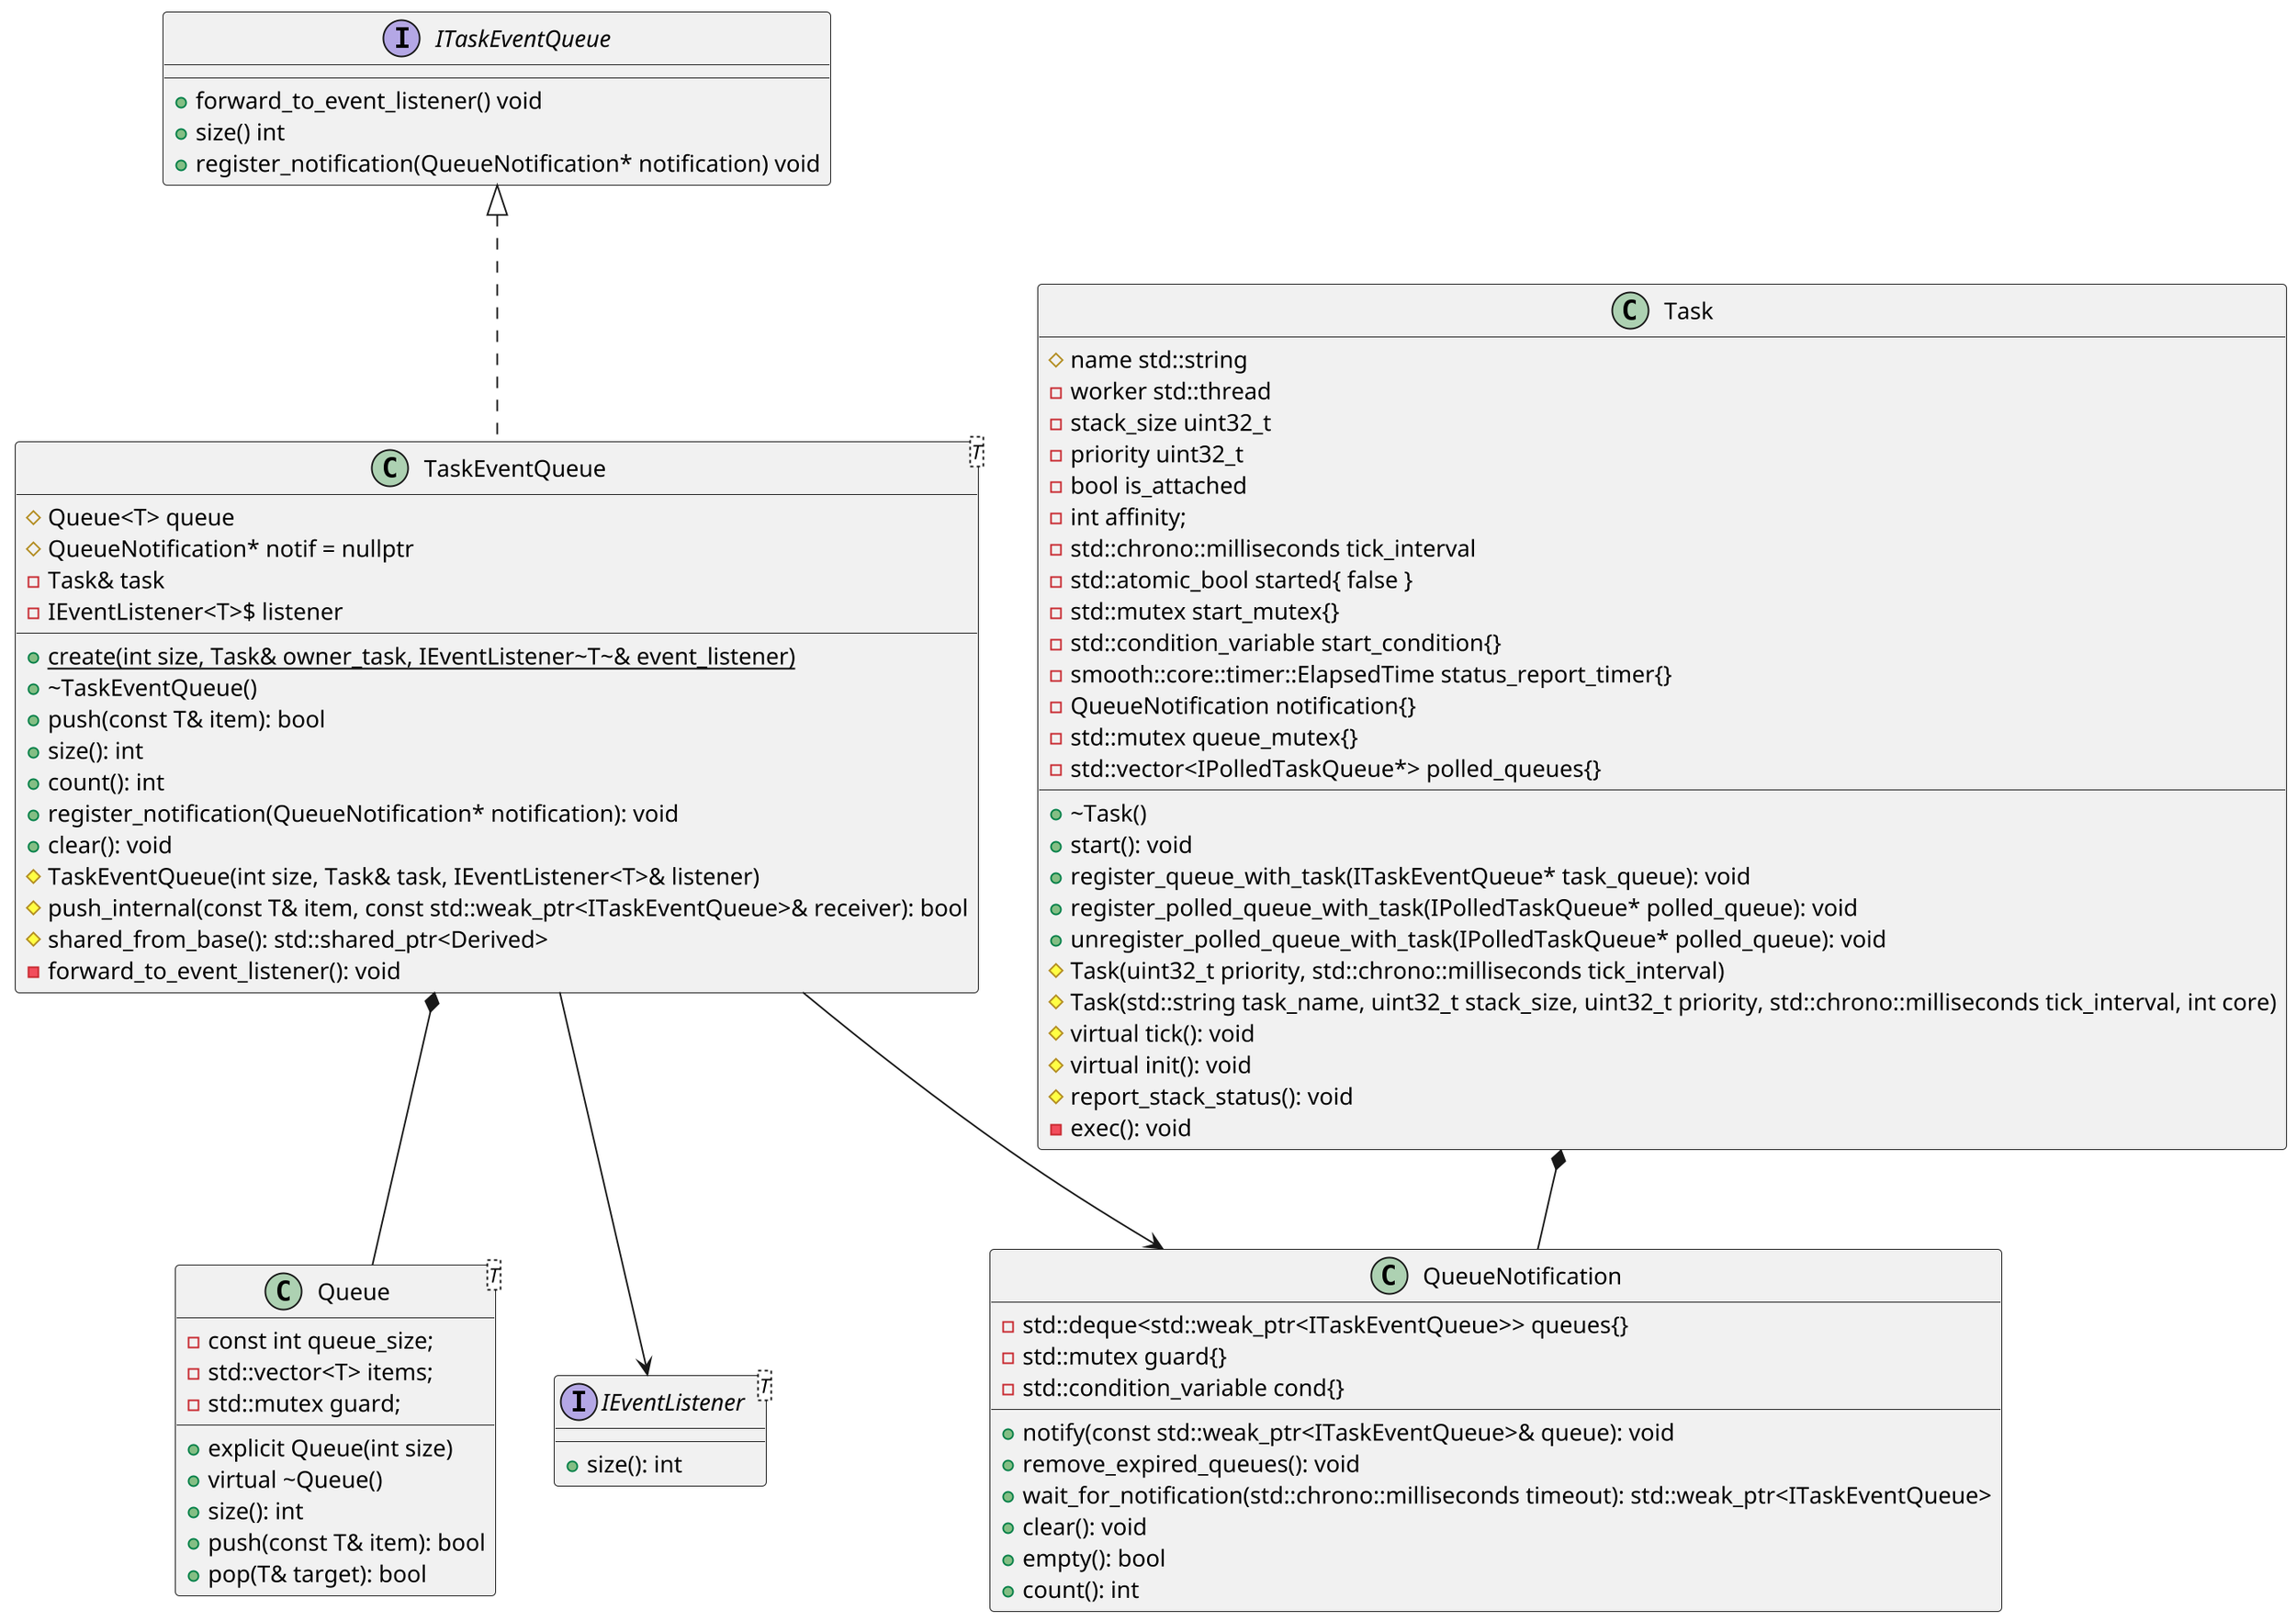 @startuml ipc

scale 2


interface ITaskEventQueue {
    +forward_to_event_listener() void
    +size() int
    +register_notification(QueueNotification* notification) void
}

class TaskEventQueue<T> {
    #Queue<T> queue
    #QueueNotification* notif = nullptr
    -Task& task
    -IEventListener<T>$ listener
    {static} +create(int size, Task& owner_task, IEventListener~T~& event_listener)
    +~TaskEventQueue()
    +push(const T& item): bool
    +size(): int
    +count(): int
    +register_notification(QueueNotification* notification): void
    +clear(): void
    #TaskEventQueue(int size, Task& task, IEventListener<T>& listener)
    #push_internal(const T& item, const std::weak_ptr<ITaskEventQueue>& receiver): bool
    #shared_from_base(): std::shared_ptr<Derived>
    -forward_to_event_listener(): void
}

class Queue<T> {
    -const int queue_size;
    -std::vector<T> items;
    -std::mutex guard;
    +explicit Queue(int size)
    +virtual ~Queue()
    +size(): int
    +push(const T& item): bool
    +pop(T& target): bool
}

class QueueNotification {
    -std::deque<std::weak_ptr<ITaskEventQueue>> queues{}
    -std::mutex guard{}
    -std::condition_variable cond{}
    +notify(const std::weak_ptr<ITaskEventQueue>& queue): void
    +remove_expired_queues(): void
    +wait_for_notification(std::chrono::milliseconds timeout): std::weak_ptr<ITaskEventQueue>
    +clear(): void
    +empty(): bool
    +count(): int
}

interface IEventListener<T> {
    +size(): int
}

class Task {
    +~Task()
    +start(): void
    +register_queue_with_task(ITaskEventQueue* task_queue): void
    +register_polled_queue_with_task(IPolledTaskQueue* polled_queue): void
    +unregister_polled_queue_with_task(IPolledTaskQueue* polled_queue): void
    #name std::string
    #Task(uint32_t priority, std::chrono::milliseconds tick_interval)
    #Task(std::string task_name, uint32_t stack_size, uint32_t priority, std::chrono::milliseconds tick_interval, int core)
    #virtual tick(): void
    #virtual init(): void
    #report_stack_status(): void
    -worker std::thread
    -stack_size uint32_t
    -priority uint32_t
    -bool is_attached
    -int affinity;
    -std::chrono::milliseconds tick_interval
    -std::atomic_bool started{ false }
    -std::mutex start_mutex{}
    -std::condition_variable start_condition{}
    -smooth::core::timer::ElapsedTime status_report_timer{}
    -QueueNotification notification{}
    -std::mutex queue_mutex{}
    -std::vector<IPolledTaskQueue*> polled_queues{}
    -exec(): void
}

Task *-- QueueNotification

class TaskEventQueue implements ITaskEventQueue
TaskEventQueue *-- Queue
TaskEventQueue --> QueueNotification
TaskEventQueue --> IEventListener

@enduml
